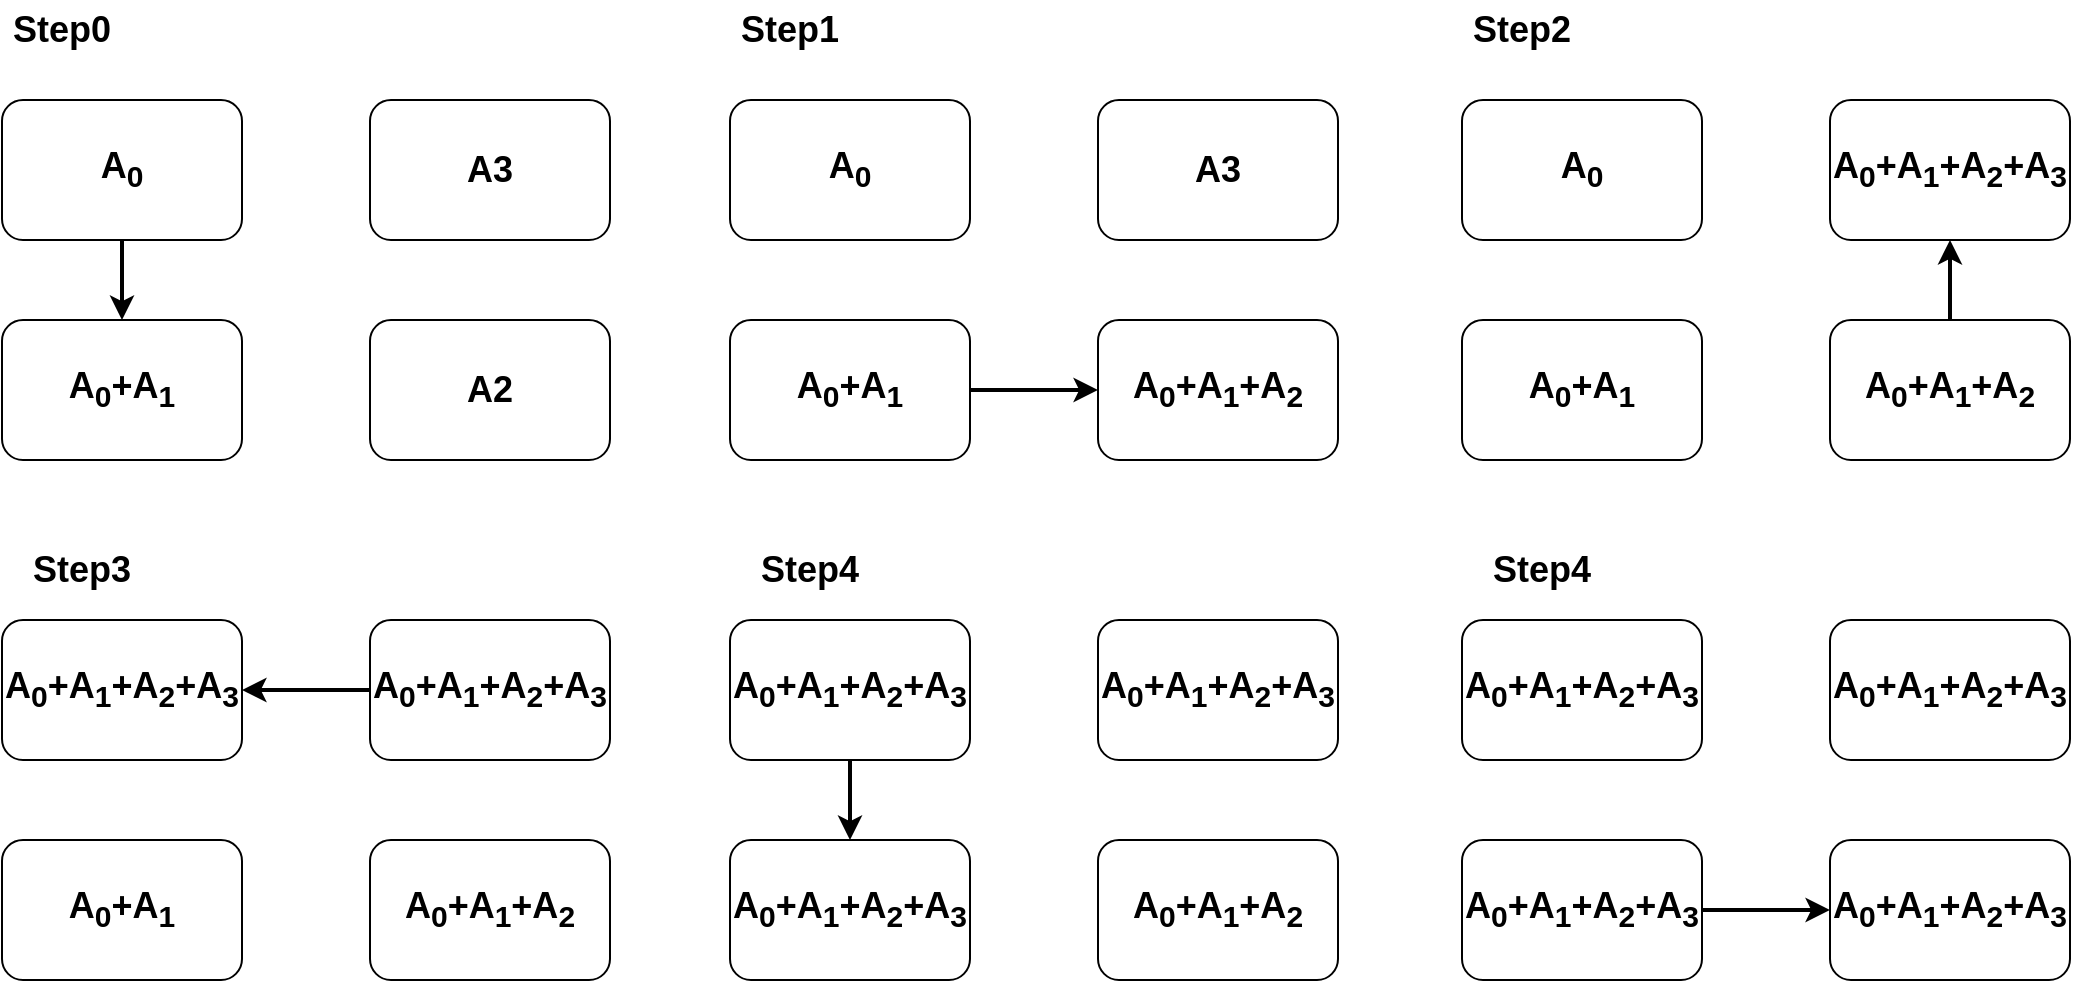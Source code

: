 <mxfile version="20.0.1" type="github">
  <diagram id="QZoD75EK2pMNKqEWIpBd" name="Page-1">
    <mxGraphModel dx="1966" dy="885" grid="1" gridSize="10" guides="1" tooltips="1" connect="1" arrows="1" fold="1" page="1" pageScale="1" pageWidth="827" pageHeight="1169" math="0" shadow="0">
      <root>
        <mxCell id="0" />
        <mxCell id="1" parent="0" />
        <mxCell id="ngBhUCR4Onw7o18NPcVE-104" style="edgeStyle=none;rounded=0;orthogonalLoop=1;jettySize=auto;html=1;exitX=0.5;exitY=1;exitDx=0;exitDy=0;entryX=0.5;entryY=0;entryDx=0;entryDy=0;fontSize=18;fontColor=#000000;strokeColor=#000000;strokeWidth=2;fontStyle=1" edge="1" parent="1" source="ngBhUCR4Onw7o18NPcVE-100" target="ngBhUCR4Onw7o18NPcVE-101">
          <mxGeometry relative="1" as="geometry" />
        </mxCell>
        <mxCell id="ngBhUCR4Onw7o18NPcVE-100" value="A&lt;sub&gt;0&lt;/sub&gt;" style="rounded=1;whiteSpace=wrap;html=1;shadow=0;fontSize=18;fontStyle=1" vertex="1" parent="1">
          <mxGeometry x="50" y="460" width="120" height="70" as="geometry" />
        </mxCell>
        <mxCell id="ngBhUCR4Onw7o18NPcVE-101" value="A&lt;sub&gt;0&lt;/sub&gt;+A&lt;sub&gt;1&lt;/sub&gt;" style="rounded=1;whiteSpace=wrap;html=1;shadow=0;fontSize=18;fontStyle=1" vertex="1" parent="1">
          <mxGeometry x="50" y="570" width="120" height="70" as="geometry" />
        </mxCell>
        <mxCell id="ngBhUCR4Onw7o18NPcVE-102" value="A2" style="rounded=1;whiteSpace=wrap;html=1;shadow=0;fontSize=18;fontStyle=1" vertex="1" parent="1">
          <mxGeometry x="234" y="570" width="120" height="70" as="geometry" />
        </mxCell>
        <mxCell id="ngBhUCR4Onw7o18NPcVE-103" value="A3" style="rounded=1;whiteSpace=wrap;html=1;shadow=0;fontSize=18;fontStyle=1" vertex="1" parent="1">
          <mxGeometry x="234" y="460" width="120" height="70" as="geometry" />
        </mxCell>
        <mxCell id="ngBhUCR4Onw7o18NPcVE-107" value="A&lt;sub&gt;0&lt;/sub&gt;" style="rounded=1;whiteSpace=wrap;html=1;shadow=0;fontSize=18;fontStyle=1" vertex="1" parent="1">
          <mxGeometry x="414" y="460" width="120" height="70" as="geometry" />
        </mxCell>
        <mxCell id="ngBhUCR4Onw7o18NPcVE-111" style="edgeStyle=none;rounded=0;orthogonalLoop=1;jettySize=auto;html=1;exitX=1;exitY=0.5;exitDx=0;exitDy=0;entryX=0;entryY=0.5;entryDx=0;entryDy=0;fontSize=18;fontColor=#000000;strokeColor=#000000;strokeWidth=2;fontStyle=1" edge="1" parent="1" source="ngBhUCR4Onw7o18NPcVE-108" target="ngBhUCR4Onw7o18NPcVE-109">
          <mxGeometry relative="1" as="geometry" />
        </mxCell>
        <mxCell id="ngBhUCR4Onw7o18NPcVE-108" value="A&lt;sub&gt;0&lt;/sub&gt;+A&lt;sub&gt;1&lt;/sub&gt;" style="rounded=1;whiteSpace=wrap;html=1;shadow=0;fontSize=18;fontStyle=1" vertex="1" parent="1">
          <mxGeometry x="414" y="570" width="120" height="70" as="geometry" />
        </mxCell>
        <mxCell id="ngBhUCR4Onw7o18NPcVE-109" value="A&lt;sub&gt;0&lt;/sub&gt;+A&lt;sub&gt;1&lt;/sub&gt;+A&lt;sub&gt;2&lt;/sub&gt;" style="rounded=1;whiteSpace=wrap;html=1;shadow=0;fontSize=18;fontStyle=1" vertex="1" parent="1">
          <mxGeometry x="598" y="570" width="120" height="70" as="geometry" />
        </mxCell>
        <mxCell id="ngBhUCR4Onw7o18NPcVE-110" value="A3" style="rounded=1;whiteSpace=wrap;html=1;shadow=0;fontSize=18;fontStyle=1" vertex="1" parent="1">
          <mxGeometry x="598" y="460" width="120" height="70" as="geometry" />
        </mxCell>
        <mxCell id="ngBhUCR4Onw7o18NPcVE-112" value="A&lt;sub&gt;0&lt;/sub&gt;" style="rounded=1;whiteSpace=wrap;html=1;shadow=0;fontSize=18;fontStyle=1" vertex="1" parent="1">
          <mxGeometry x="780" y="460" width="120" height="70" as="geometry" />
        </mxCell>
        <mxCell id="ngBhUCR4Onw7o18NPcVE-114" value="A&lt;sub&gt;0&lt;/sub&gt;+A&lt;sub&gt;1&lt;/sub&gt;" style="rounded=1;whiteSpace=wrap;html=1;shadow=0;fontSize=18;fontStyle=1" vertex="1" parent="1">
          <mxGeometry x="780" y="570" width="120" height="70" as="geometry" />
        </mxCell>
        <mxCell id="ngBhUCR4Onw7o18NPcVE-117" style="edgeStyle=none;rounded=0;orthogonalLoop=1;jettySize=auto;html=1;exitX=0.5;exitY=0;exitDx=0;exitDy=0;entryX=0.5;entryY=1;entryDx=0;entryDy=0;fontSize=18;fontColor=#000000;strokeColor=#000000;strokeWidth=2;fontStyle=1" edge="1" parent="1" source="ngBhUCR4Onw7o18NPcVE-115" target="ngBhUCR4Onw7o18NPcVE-116">
          <mxGeometry relative="1" as="geometry" />
        </mxCell>
        <mxCell id="ngBhUCR4Onw7o18NPcVE-115" value="A&lt;sub&gt;0&lt;/sub&gt;+A&lt;sub&gt;1&lt;/sub&gt;+A&lt;sub&gt;2&lt;/sub&gt;" style="rounded=1;whiteSpace=wrap;html=1;shadow=0;fontSize=18;fontStyle=1" vertex="1" parent="1">
          <mxGeometry x="964" y="570" width="120" height="70" as="geometry" />
        </mxCell>
        <mxCell id="ngBhUCR4Onw7o18NPcVE-116" value="A&lt;sub&gt;0&lt;/sub&gt;+A&lt;sub&gt;1&lt;/sub&gt;+A&lt;sub&gt;2&lt;/sub&gt;+A&lt;sub&gt;3&lt;/sub&gt;" style="rounded=1;whiteSpace=wrap;html=1;shadow=0;fontSize=18;fontStyle=1" vertex="1" parent="1">
          <mxGeometry x="964" y="460" width="120" height="70" as="geometry" />
        </mxCell>
        <mxCell id="ngBhUCR4Onw7o18NPcVE-118" value="Step0" style="text;html=1;strokeColor=none;fillColor=none;align=center;verticalAlign=middle;whiteSpace=wrap;rounded=0;shadow=0;fontSize=18;fontColor=#000000;fontStyle=1" vertex="1" parent="1">
          <mxGeometry x="50" y="410" width="60" height="30" as="geometry" />
        </mxCell>
        <mxCell id="ngBhUCR4Onw7o18NPcVE-119" value="Step1" style="text;html=1;strokeColor=none;fillColor=none;align=center;verticalAlign=middle;whiteSpace=wrap;rounded=0;shadow=0;fontSize=18;fontColor=#000000;fontStyle=1" vertex="1" parent="1">
          <mxGeometry x="414" y="410" width="60" height="30" as="geometry" />
        </mxCell>
        <mxCell id="ngBhUCR4Onw7o18NPcVE-120" value="Step2" style="text;html=1;strokeColor=none;fillColor=none;align=center;verticalAlign=middle;whiteSpace=wrap;rounded=0;shadow=0;fontSize=18;fontColor=#000000;fontStyle=1" vertex="1" parent="1">
          <mxGeometry x="780" y="410" width="60" height="30" as="geometry" />
        </mxCell>
        <mxCell id="ngBhUCR4Onw7o18NPcVE-121" value="&lt;span style=&quot;&quot;&gt;A&lt;/span&gt;&lt;sub style=&quot;&quot;&gt;0&lt;/sub&gt;&lt;span style=&quot;&quot;&gt;+A&lt;/span&gt;&lt;sub style=&quot;&quot;&gt;1&lt;/sub&gt;&lt;span style=&quot;&quot;&gt;+A&lt;/span&gt;&lt;sub style=&quot;&quot;&gt;2&lt;/sub&gt;&lt;span style=&quot;&quot;&gt;+A&lt;/span&gt;&lt;sub style=&quot;&quot;&gt;3&lt;/sub&gt;" style="rounded=1;whiteSpace=wrap;html=1;shadow=0;fontSize=18;fontStyle=1" vertex="1" parent="1">
          <mxGeometry x="50" y="720" width="120" height="70" as="geometry" />
        </mxCell>
        <mxCell id="ngBhUCR4Onw7o18NPcVE-122" value="A&lt;sub&gt;0&lt;/sub&gt;+A&lt;sub&gt;1&lt;/sub&gt;" style="rounded=1;whiteSpace=wrap;html=1;shadow=0;fontSize=18;fontStyle=1" vertex="1" parent="1">
          <mxGeometry x="50" y="830" width="120" height="70" as="geometry" />
        </mxCell>
        <mxCell id="ngBhUCR4Onw7o18NPcVE-124" value="A&lt;sub&gt;0&lt;/sub&gt;+A&lt;sub&gt;1&lt;/sub&gt;+A&lt;sub&gt;2&lt;/sub&gt;" style="rounded=1;whiteSpace=wrap;html=1;shadow=0;fontSize=18;fontStyle=1" vertex="1" parent="1">
          <mxGeometry x="234" y="830" width="120" height="70" as="geometry" />
        </mxCell>
        <mxCell id="ngBhUCR4Onw7o18NPcVE-128" style="edgeStyle=none;rounded=0;orthogonalLoop=1;jettySize=auto;html=1;exitX=0;exitY=0.5;exitDx=0;exitDy=0;entryX=1;entryY=0.5;entryDx=0;entryDy=0;fontSize=18;fontColor=#000000;strokeColor=#000000;strokeWidth=2;fontStyle=1" edge="1" parent="1" source="ngBhUCR4Onw7o18NPcVE-125" target="ngBhUCR4Onw7o18NPcVE-121">
          <mxGeometry relative="1" as="geometry" />
        </mxCell>
        <mxCell id="ngBhUCR4Onw7o18NPcVE-125" value="A&lt;sub&gt;0&lt;/sub&gt;+A&lt;sub&gt;1&lt;/sub&gt;+A&lt;sub&gt;2&lt;/sub&gt;+A&lt;sub&gt;3&lt;/sub&gt;" style="rounded=1;whiteSpace=wrap;html=1;shadow=0;fontSize=18;fontStyle=1" vertex="1" parent="1">
          <mxGeometry x="234" y="720" width="120" height="70" as="geometry" />
        </mxCell>
        <mxCell id="ngBhUCR4Onw7o18NPcVE-126" value="Step3" style="text;html=1;strokeColor=none;fillColor=none;align=center;verticalAlign=middle;whiteSpace=wrap;rounded=0;shadow=0;fontSize=18;fontColor=#000000;fontStyle=1" vertex="1" parent="1">
          <mxGeometry x="60" y="680" width="60" height="30" as="geometry" />
        </mxCell>
        <mxCell id="ngBhUCR4Onw7o18NPcVE-135" style="edgeStyle=none;rounded=0;orthogonalLoop=1;jettySize=auto;html=1;exitX=0.5;exitY=1;exitDx=0;exitDy=0;fontSize=18;fontColor=#000000;strokeColor=#000000;strokeWidth=2;fontStyle=1" edge="1" parent="1" source="ngBhUCR4Onw7o18NPcVE-129" target="ngBhUCR4Onw7o18NPcVE-130">
          <mxGeometry relative="1" as="geometry" />
        </mxCell>
        <mxCell id="ngBhUCR4Onw7o18NPcVE-129" value="&lt;span style=&quot;&quot;&gt;A&lt;/span&gt;&lt;sub style=&quot;&quot;&gt;0&lt;/sub&gt;&lt;span style=&quot;&quot;&gt;+A&lt;/span&gt;&lt;sub style=&quot;&quot;&gt;1&lt;/sub&gt;&lt;span style=&quot;&quot;&gt;+A&lt;/span&gt;&lt;sub style=&quot;&quot;&gt;2&lt;/sub&gt;&lt;span style=&quot;&quot;&gt;+A&lt;/span&gt;&lt;sub style=&quot;&quot;&gt;3&lt;/sub&gt;" style="rounded=1;whiteSpace=wrap;html=1;shadow=0;fontSize=18;fontStyle=1" vertex="1" parent="1">
          <mxGeometry x="414" y="720" width="120" height="70" as="geometry" />
        </mxCell>
        <mxCell id="ngBhUCR4Onw7o18NPcVE-130" value="&lt;span style=&quot;&quot;&gt;A&lt;/span&gt;&lt;sub style=&quot;&quot;&gt;0&lt;/sub&gt;&lt;span style=&quot;&quot;&gt;+A&lt;/span&gt;&lt;sub style=&quot;&quot;&gt;1&lt;/sub&gt;&lt;span style=&quot;&quot;&gt;+A&lt;/span&gt;&lt;sub style=&quot;&quot;&gt;2&lt;/sub&gt;&lt;span style=&quot;&quot;&gt;+A&lt;/span&gt;&lt;sub style=&quot;&quot;&gt;3&lt;/sub&gt;" style="rounded=1;whiteSpace=wrap;html=1;shadow=0;fontSize=18;fontStyle=1" vertex="1" parent="1">
          <mxGeometry x="414" y="830" width="120" height="70" as="geometry" />
        </mxCell>
        <mxCell id="ngBhUCR4Onw7o18NPcVE-131" value="A&lt;sub&gt;0&lt;/sub&gt;+A&lt;sub&gt;1&lt;/sub&gt;+A&lt;sub&gt;2&lt;/sub&gt;" style="rounded=1;whiteSpace=wrap;html=1;shadow=0;fontSize=18;fontStyle=1" vertex="1" parent="1">
          <mxGeometry x="598" y="830" width="120" height="70" as="geometry" />
        </mxCell>
        <mxCell id="ngBhUCR4Onw7o18NPcVE-133" value="A&lt;sub&gt;0&lt;/sub&gt;+A&lt;sub&gt;1&lt;/sub&gt;+A&lt;sub&gt;2&lt;/sub&gt;+A&lt;sub&gt;3&lt;/sub&gt;" style="rounded=1;whiteSpace=wrap;html=1;shadow=0;fontSize=18;fontStyle=1" vertex="1" parent="1">
          <mxGeometry x="598" y="720" width="120" height="70" as="geometry" />
        </mxCell>
        <mxCell id="ngBhUCR4Onw7o18NPcVE-134" value="Step4" style="text;html=1;strokeColor=none;fillColor=none;align=center;verticalAlign=middle;whiteSpace=wrap;rounded=0;shadow=0;fontSize=18;fontColor=#000000;fontStyle=1" vertex="1" parent="1">
          <mxGeometry x="424" y="680" width="60" height="30" as="geometry" />
        </mxCell>
        <mxCell id="ngBhUCR4Onw7o18NPcVE-145" value="&lt;span style=&quot;&quot;&gt;A&lt;/span&gt;&lt;sub style=&quot;&quot;&gt;0&lt;/sub&gt;&lt;span style=&quot;&quot;&gt;+A&lt;/span&gt;&lt;sub style=&quot;&quot;&gt;1&lt;/sub&gt;&lt;span style=&quot;&quot;&gt;+A&lt;/span&gt;&lt;sub style=&quot;&quot;&gt;2&lt;/sub&gt;&lt;span style=&quot;&quot;&gt;+A&lt;/span&gt;&lt;sub style=&quot;&quot;&gt;3&lt;/sub&gt;" style="rounded=1;whiteSpace=wrap;html=1;shadow=0;fontSize=18;fontStyle=1" vertex="1" parent="1">
          <mxGeometry x="780" y="720" width="120" height="70" as="geometry" />
        </mxCell>
        <mxCell id="ngBhUCR4Onw7o18NPcVE-150" style="edgeStyle=none;rounded=0;orthogonalLoop=1;jettySize=auto;html=1;exitX=1;exitY=0.5;exitDx=0;exitDy=0;fontSize=18;fontColor=#000000;strokeColor=#000000;strokeWidth=2;" edge="1" parent="1" source="ngBhUCR4Onw7o18NPcVE-146" target="ngBhUCR4Onw7o18NPcVE-147">
          <mxGeometry relative="1" as="geometry" />
        </mxCell>
        <mxCell id="ngBhUCR4Onw7o18NPcVE-146" value="&lt;span style=&quot;&quot;&gt;A&lt;/span&gt;&lt;sub style=&quot;&quot;&gt;0&lt;/sub&gt;&lt;span style=&quot;&quot;&gt;+A&lt;/span&gt;&lt;sub style=&quot;&quot;&gt;1&lt;/sub&gt;&lt;span style=&quot;&quot;&gt;+A&lt;/span&gt;&lt;sub style=&quot;&quot;&gt;2&lt;/sub&gt;&lt;span style=&quot;&quot;&gt;+A&lt;/span&gt;&lt;sub style=&quot;&quot;&gt;3&lt;/sub&gt;" style="rounded=1;whiteSpace=wrap;html=1;shadow=0;fontSize=18;fontStyle=1" vertex="1" parent="1">
          <mxGeometry x="780" y="830" width="120" height="70" as="geometry" />
        </mxCell>
        <mxCell id="ngBhUCR4Onw7o18NPcVE-147" value="A&lt;sub&gt;0&lt;/sub&gt;+A&lt;sub&gt;1&lt;/sub&gt;+A&lt;sub&gt;2&lt;/sub&gt;+A&lt;sub&gt;3&lt;/sub&gt;" style="rounded=1;whiteSpace=wrap;html=1;shadow=0;fontSize=18;fontStyle=1" vertex="1" parent="1">
          <mxGeometry x="964" y="830" width="120" height="70" as="geometry" />
        </mxCell>
        <mxCell id="ngBhUCR4Onw7o18NPcVE-148" value="A&lt;sub&gt;0&lt;/sub&gt;+A&lt;sub&gt;1&lt;/sub&gt;+A&lt;sub&gt;2&lt;/sub&gt;+A&lt;sub&gt;3&lt;/sub&gt;" style="rounded=1;whiteSpace=wrap;html=1;shadow=0;fontSize=18;fontStyle=1" vertex="1" parent="1">
          <mxGeometry x="964" y="720" width="120" height="70" as="geometry" />
        </mxCell>
        <mxCell id="ngBhUCR4Onw7o18NPcVE-149" value="Step4" style="text;html=1;strokeColor=none;fillColor=none;align=center;verticalAlign=middle;whiteSpace=wrap;rounded=0;shadow=0;fontSize=18;fontColor=#000000;fontStyle=1" vertex="1" parent="1">
          <mxGeometry x="790" y="680" width="60" height="30" as="geometry" />
        </mxCell>
      </root>
    </mxGraphModel>
  </diagram>
</mxfile>
